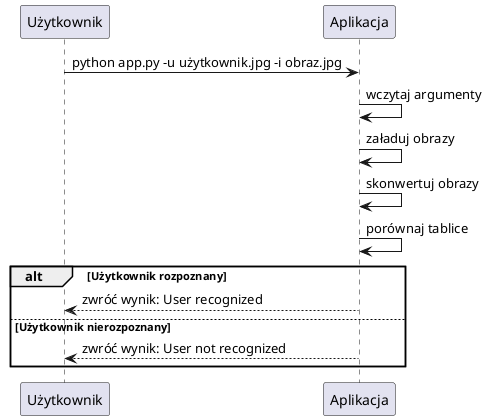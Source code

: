 @startuml
Użytkownik -> Aplikacja: python app.py -u użytkownik.jpg -i obraz.jpg
Aplikacja -> Aplikacja: wczytaj argumenty
Aplikacja -> Aplikacja: załaduj obrazy
Aplikacja -> Aplikacja: skonwertuj obrazy
Aplikacja -> Aplikacja: porównaj tablice
alt Użytkownik rozpoznany
    Aplikacja --> Użytkownik: zwróć wynik: User recognized
else Użytkownik nierozpoznany
    Aplikacja --> Użytkownik: zwróć wynik: User not recognized
end
@enduml
